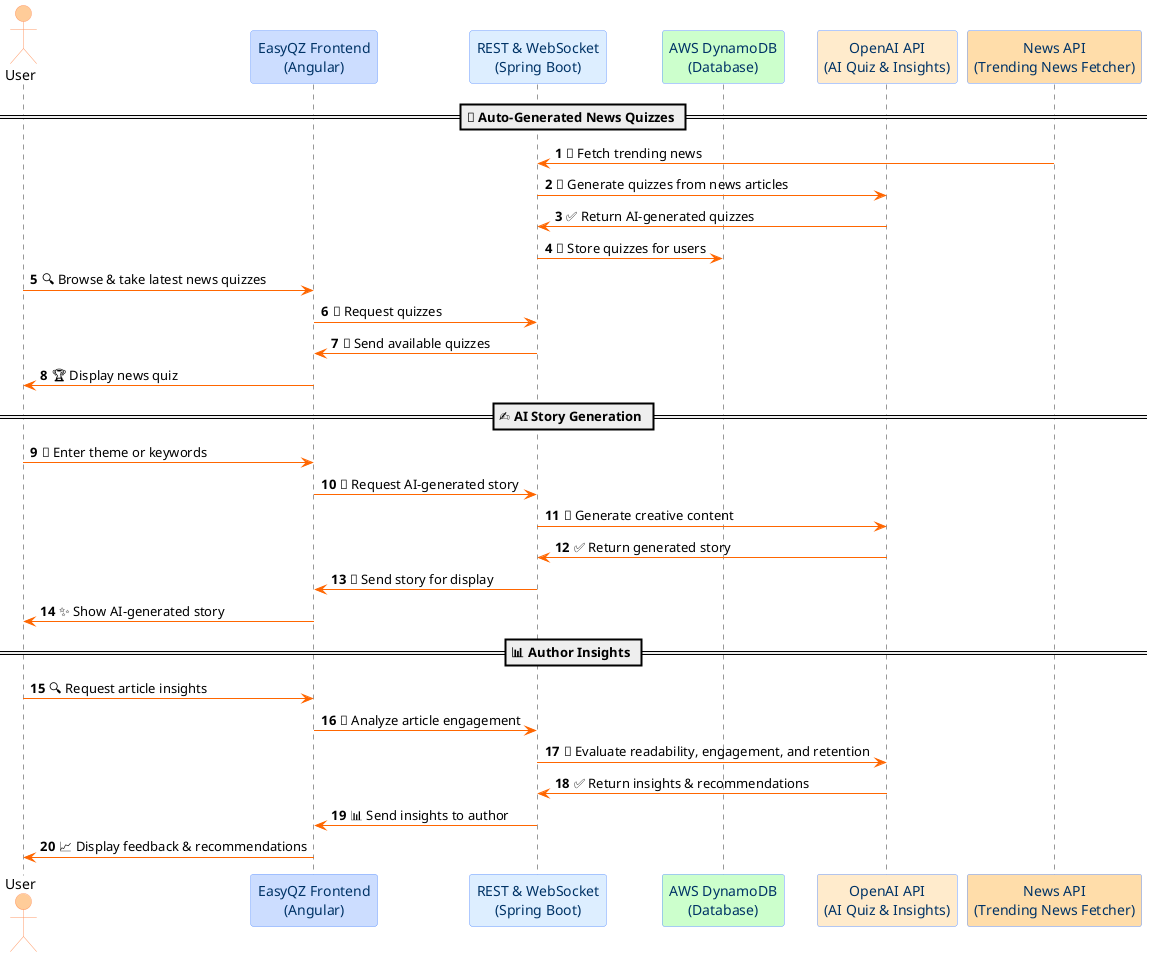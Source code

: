 @startuml
autonumber

skinparam sequence {
    ActorBackgroundColor #ffcc99
    ActorBorderColor #ff9966
    ParticipantBackgroundColor #ccddff
    ParticipantBorderColor #6699ff
    ParticipantFontColor #003366
    ArrowColor #ff6600
    LifeLineBorderColor #333333
    LifeLineBackgroundColor #eeeeee
}

actor User #ffcc99
participant "EasyQZ Frontend\n(Angular)" as Frontend #ccddff
participant "REST & WebSocket\n(Spring Boot)" as Backend #ddeeff
participant "AWS DynamoDB\n(Database)" as Database #ccffcc
participant "OpenAI API\n(AI Quiz & Insights)" as OpenAI #ffebcc
participant "News API\n(Trending News Fetcher)" as NewsAPI #ffddaa

== 📰 Auto-Generated News Quizzes ==
NewsAPI -> Backend: 📡 Fetch trending news
Backend -> OpenAI: 🤖 Generate quizzes from news articles
OpenAI -> Backend: ✅ Return AI-generated quizzes
Backend -> Database: 💾 Store quizzes for users
User -> Frontend: 🔍 Browse & take latest news quizzes
Frontend -> Backend: 🚀 Request quizzes
Backend -> Frontend: 📩 Send available quizzes
Frontend -> User: 🏆 Display news quiz

== ✍️ AI Story Generation ==
User -> Frontend: 📝 Enter theme or keywords
Frontend -> Backend: 🚀 Request AI-generated story
Backend -> OpenAI: 📖 Generate creative content
OpenAI -> Backend: ✅ Return generated story
Backend -> Frontend: 📩 Send story for display
Frontend -> User: ✨ Show AI-generated story

== 📊 Author Insights ==
User -> Frontend: 🔍 Request article insights
Frontend -> Backend: 🔄 Analyze article engagement
Backend -> OpenAI: 🧠 Evaluate readability, engagement, and retention
OpenAI -> Backend: ✅ Return insights & recommendations
Backend -> Frontend: 📊 Send insights to author
Frontend -> User: 📈 Display feedback & recommendations

@enduml
